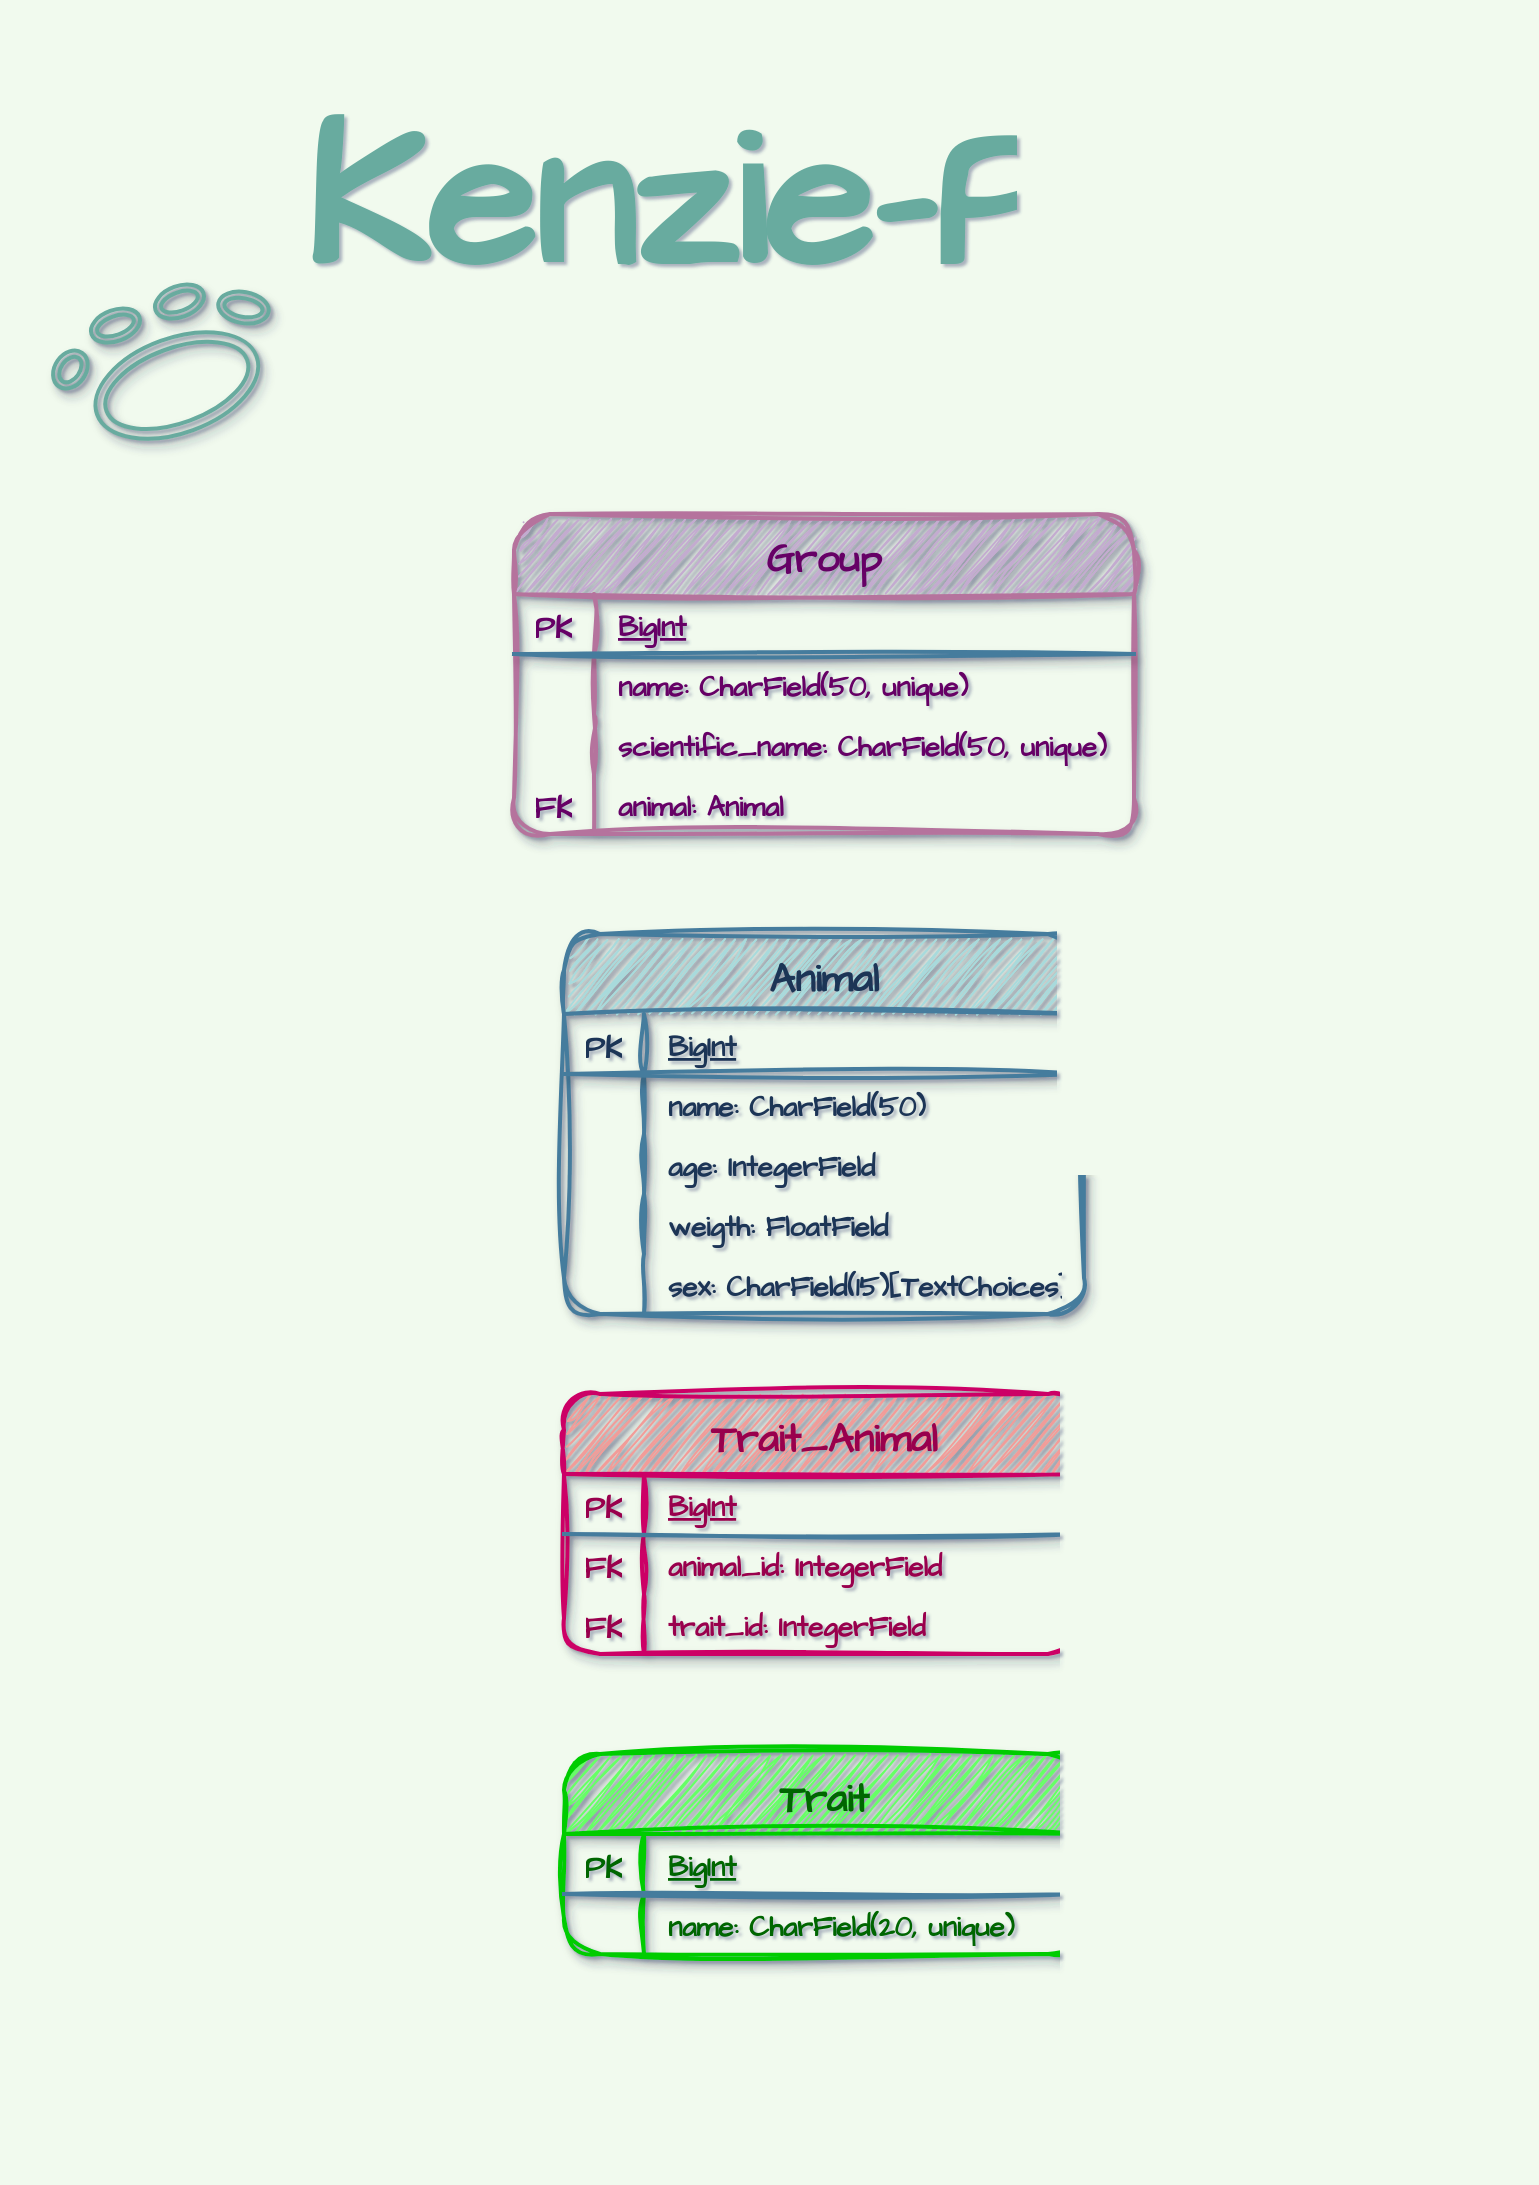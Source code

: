<mxfile version="20.4.0" type="device"><diagram id="R2lEEEUBdFMjLlhIrx00" name="Page-1"><mxGraphModel dx="4340" dy="2305" grid="0" gridSize="10" guides="1" tooltips="1" connect="1" arrows="1" fold="1" page="1" pageScale="1" pageWidth="827" pageHeight="1169" background="#F1FAEE" math="0" shadow="1" extFonts="Permanent Marker^https://fonts.googleapis.com/css?family=Permanent+Marker"><root><mxCell id="0"/><mxCell id="1" parent="0"/><mxCell id="Gbt0u5d7C2ZycJFDQHiC-7" value="Animal" style="shape=table;startSize=40;container=1;collapsible=1;childLayout=tableLayout;fixedRows=1;rowLines=0;fontStyle=1;align=center;resizeLast=1;rounded=1;shadow=1;glass=0;sketch=1;hachureGap=4;jiggle=2;strokeColor=#457B9D;strokeWidth=2;fontFamily=Architects Daughter;fontSource=https%3A%2F%2Ffonts.googleapis.com%2Fcss%3Ffamily%3DArchitects%2BDaughter;fontSize=20;fontColor=#1D3557;fillColor=#A8DADC;verticalAlign=middle;spacingTop=0;spacing=2;spacingBottom=0;spacingRight=10;spacingLeft=10;labelBorderColor=none;" vertex="1" parent="1"><mxGeometry x="308" y="500" width="260" height="190" as="geometry"/></mxCell><mxCell id="Gbt0u5d7C2ZycJFDQHiC-8" value="" style="shape=tableRow;horizontal=0;startSize=0;swimlaneHead=0;swimlaneBody=0;fillColor=none;collapsible=0;dropTarget=0;points=[[0,0.5],[1,0.5]];portConstraint=eastwest;top=0;left=0;right=0;bottom=1;rounded=1;shadow=1;glass=0;sketch=1;hachureGap=4;jiggle=2;strokeColor=#457B9D;strokeWidth=2;fontFamily=Architects Daughter;fontSource=https%3A%2F%2Ffonts.googleapis.com%2Fcss%3Ffamily%3DArchitects%2BDaughter;fontSize=14;fontColor=#1D3557;fontStyle=1;spacingTop=0;spacing=2;spacingBottom=0;spacingRight=10;spacingLeft=10;labelBorderColor=none;" vertex="1" parent="Gbt0u5d7C2ZycJFDQHiC-7"><mxGeometry y="40" width="260" height="30" as="geometry"/></mxCell><mxCell id="Gbt0u5d7C2ZycJFDQHiC-9" value="PK" style="shape=partialRectangle;connectable=0;fillColor=none;top=0;left=0;bottom=0;right=0;fontStyle=1;overflow=hidden;rounded=1;shadow=1;glass=0;sketch=1;hachureGap=4;jiggle=2;strokeColor=#457B9D;strokeWidth=2;fontFamily=Architects Daughter;fontSource=https%3A%2F%2Ffonts.googleapis.com%2Fcss%3Ffamily%3DArchitects%2BDaughter;fontSize=16;fontColor=#1D3557;spacingTop=0;spacing=2;spacingBottom=0;spacingRight=10;spacingLeft=10;labelBorderColor=none;" vertex="1" parent="Gbt0u5d7C2ZycJFDQHiC-8"><mxGeometry width="40" height="30" as="geometry"><mxRectangle width="40" height="30" as="alternateBounds"/></mxGeometry></mxCell><mxCell id="Gbt0u5d7C2ZycJFDQHiC-10" value="BigInt" style="shape=partialRectangle;connectable=0;fillColor=none;top=0;left=0;bottom=0;right=0;align=left;spacingLeft=10;fontStyle=5;overflow=hidden;rounded=1;shadow=1;glass=0;sketch=1;hachureGap=4;jiggle=2;strokeColor=#457B9D;strokeWidth=2;fontFamily=Architects Daughter;fontSource=https%3A%2F%2Ffonts.googleapis.com%2Fcss%3Ffamily%3DArchitects%2BDaughter;fontSize=14;fontColor=#1D3557;spacingTop=0;spacing=2;spacingBottom=0;spacingRight=10;labelBorderColor=none;" vertex="1" parent="Gbt0u5d7C2ZycJFDQHiC-8"><mxGeometry x="40" width="220" height="30" as="geometry"><mxRectangle width="220" height="30" as="alternateBounds"/></mxGeometry></mxCell><mxCell id="Gbt0u5d7C2ZycJFDQHiC-11" value="" style="shape=tableRow;horizontal=0;startSize=0;swimlaneHead=0;swimlaneBody=0;fillColor=none;collapsible=0;dropTarget=0;points=[[0,0.5],[1,0.5]];portConstraint=eastwest;top=0;left=0;right=0;bottom=0;rounded=1;shadow=1;glass=0;sketch=1;hachureGap=4;jiggle=2;strokeColor=#457B9D;strokeWidth=2;fontFamily=Architects Daughter;fontSource=https%3A%2F%2Ffonts.googleapis.com%2Fcss%3Ffamily%3DArchitects%2BDaughter;fontSize=14;fontColor=#1D3557;fontStyle=1;spacingTop=0;spacing=2;spacingBottom=0;spacingRight=10;spacingLeft=10;labelBorderColor=none;" vertex="1" parent="Gbt0u5d7C2ZycJFDQHiC-7"><mxGeometry y="70" width="260" height="30" as="geometry"/></mxCell><mxCell id="Gbt0u5d7C2ZycJFDQHiC-12" value="" style="shape=partialRectangle;connectable=0;fillColor=none;top=0;left=0;bottom=0;right=0;editable=1;overflow=hidden;rounded=1;shadow=1;glass=0;sketch=1;hachureGap=4;jiggle=2;strokeColor=#457B9D;strokeWidth=2;fontFamily=Architects Daughter;fontSource=https%3A%2F%2Ffonts.googleapis.com%2Fcss%3Ffamily%3DArchitects%2BDaughter;fontSize=14;fontColor=#1D3557;fontStyle=1;spacingTop=0;spacing=2;spacingBottom=0;spacingRight=10;spacingLeft=10;labelBorderColor=none;" vertex="1" parent="Gbt0u5d7C2ZycJFDQHiC-11"><mxGeometry width="40" height="30" as="geometry"><mxRectangle width="40" height="30" as="alternateBounds"/></mxGeometry></mxCell><mxCell id="Gbt0u5d7C2ZycJFDQHiC-13" value="name: CharField(50)" style="shape=partialRectangle;connectable=0;fillColor=none;top=0;left=0;bottom=0;right=0;align=left;spacingLeft=10;overflow=hidden;rounded=1;shadow=1;glass=0;sketch=1;hachureGap=4;jiggle=2;strokeColor=#457B9D;strokeWidth=2;fontFamily=Architects Daughter;fontSource=https%3A%2F%2Ffonts.googleapis.com%2Fcss%3Ffamily%3DArchitects%2BDaughter;fontSize=14;fontColor=#1D3557;fontStyle=1;spacingTop=0;spacing=2;spacingBottom=0;spacingRight=10;labelBorderColor=none;" vertex="1" parent="Gbt0u5d7C2ZycJFDQHiC-11"><mxGeometry x="40" width="220" height="30" as="geometry"><mxRectangle width="220" height="30" as="alternateBounds"/></mxGeometry></mxCell><mxCell id="Gbt0u5d7C2ZycJFDQHiC-14" value="" style="shape=tableRow;horizontal=0;startSize=0;swimlaneHead=0;swimlaneBody=0;fillColor=none;collapsible=0;dropTarget=0;points=[[0,0.5],[1,0.5]];portConstraint=eastwest;top=0;left=0;right=0;bottom=0;rounded=1;shadow=1;glass=0;sketch=1;hachureGap=4;jiggle=2;strokeColor=#457B9D;strokeWidth=2;fontFamily=Architects Daughter;fontSource=https%3A%2F%2Ffonts.googleapis.com%2Fcss%3Ffamily%3DArchitects%2BDaughter;fontSize=14;fontColor=#1D3557;fontStyle=1;spacingTop=0;spacing=2;spacingBottom=0;spacingRight=10;spacingLeft=10;labelBorderColor=none;" vertex="1" parent="Gbt0u5d7C2ZycJFDQHiC-7"><mxGeometry y="100" width="260" height="30" as="geometry"/></mxCell><mxCell id="Gbt0u5d7C2ZycJFDQHiC-15" value="" style="shape=partialRectangle;connectable=0;fillColor=none;top=0;left=0;bottom=0;right=0;editable=1;overflow=hidden;rounded=1;shadow=1;glass=0;sketch=1;hachureGap=4;jiggle=2;strokeColor=#457B9D;strokeWidth=2;fontFamily=Architects Daughter;fontSource=https%3A%2F%2Ffonts.googleapis.com%2Fcss%3Ffamily%3DArchitects%2BDaughter;fontSize=14;fontColor=#1D3557;fontStyle=1;spacingTop=0;spacing=2;spacingBottom=0;spacingRight=10;spacingLeft=10;labelBorderColor=none;" vertex="1" parent="Gbt0u5d7C2ZycJFDQHiC-14"><mxGeometry width="40" height="30" as="geometry"><mxRectangle width="40" height="30" as="alternateBounds"/></mxGeometry></mxCell><mxCell id="Gbt0u5d7C2ZycJFDQHiC-16" value="age: IntegerField" style="shape=partialRectangle;connectable=0;fillColor=none;top=0;left=0;bottom=0;right=0;align=left;spacingLeft=10;overflow=hidden;rounded=1;shadow=1;glass=0;sketch=1;hachureGap=4;jiggle=2;strokeColor=#457B9D;strokeWidth=2;fontFamily=Architects Daughter;fontSource=https%3A%2F%2Ffonts.googleapis.com%2Fcss%3Ffamily%3DArchitects%2BDaughter;fontSize=14;fontColor=#1D3557;fontStyle=1;spacingTop=0;spacing=2;spacingBottom=0;spacingRight=10;labelBorderColor=none;" vertex="1" parent="Gbt0u5d7C2ZycJFDQHiC-14"><mxGeometry x="40" width="220" height="30" as="geometry"><mxRectangle width="220" height="30" as="alternateBounds"/></mxGeometry></mxCell><mxCell id="Gbt0u5d7C2ZycJFDQHiC-17" value="" style="shape=tableRow;horizontal=0;startSize=0;swimlaneHead=0;swimlaneBody=0;fillColor=none;collapsible=0;dropTarget=0;points=[[0,0.5],[1,0.5]];portConstraint=eastwest;top=0;left=0;right=0;bottom=0;rounded=1;shadow=1;glass=0;sketch=1;hachureGap=4;jiggle=2;strokeColor=#457B9D;strokeWidth=2;fontFamily=Architects Daughter;fontSource=https%3A%2F%2Ffonts.googleapis.com%2Fcss%3Ffamily%3DArchitects%2BDaughter;fontSize=14;fontColor=#1D3557;fontStyle=1;spacingTop=0;spacing=2;spacingBottom=0;spacingRight=10;spacingLeft=10;labelBorderColor=none;" vertex="1" parent="Gbt0u5d7C2ZycJFDQHiC-7"><mxGeometry y="130" width="260" height="30" as="geometry"/></mxCell><mxCell id="Gbt0u5d7C2ZycJFDQHiC-18" value="" style="shape=partialRectangle;connectable=0;fillColor=none;top=0;left=0;bottom=0;right=0;editable=1;overflow=hidden;rounded=1;shadow=1;glass=0;sketch=1;hachureGap=4;jiggle=2;strokeColor=#457B9D;strokeWidth=2;fontFamily=Architects Daughter;fontSource=https%3A%2F%2Ffonts.googleapis.com%2Fcss%3Ffamily%3DArchitects%2BDaughter;fontSize=14;fontColor=#1D3557;fontStyle=1;spacingTop=0;spacing=2;spacingBottom=0;spacingRight=10;spacingLeft=10;labelBorderColor=none;" vertex="1" parent="Gbt0u5d7C2ZycJFDQHiC-17"><mxGeometry width="40" height="30" as="geometry"><mxRectangle width="40" height="30" as="alternateBounds"/></mxGeometry></mxCell><mxCell id="Gbt0u5d7C2ZycJFDQHiC-19" value="weigth: FloatField" style="shape=partialRectangle;connectable=0;fillColor=none;top=0;left=0;bottom=0;right=0;align=left;spacingLeft=10;overflow=hidden;rounded=1;shadow=1;glass=0;sketch=1;hachureGap=4;jiggle=2;strokeColor=#457B9D;strokeWidth=2;fontFamily=Architects Daughter;fontSource=https%3A%2F%2Ffonts.googleapis.com%2Fcss%3Ffamily%3DArchitects%2BDaughter;fontSize=14;fontColor=#1D3557;fontStyle=1;spacingTop=0;spacing=2;spacingBottom=0;spacingRight=10;labelBorderColor=none;" vertex="1" parent="Gbt0u5d7C2ZycJFDQHiC-17"><mxGeometry x="40" width="220" height="30" as="geometry"><mxRectangle width="220" height="30" as="alternateBounds"/></mxGeometry></mxCell><mxCell id="Gbt0u5d7C2ZycJFDQHiC-20" value="" style="shape=tableRow;horizontal=0;startSize=0;swimlaneHead=0;swimlaneBody=0;fillColor=none;collapsible=0;dropTarget=0;points=[[0,0.5],[1,0.5]];portConstraint=eastwest;top=0;left=0;right=0;bottom=0;rounded=1;shadow=1;glass=0;sketch=1;hachureGap=4;jiggle=2;strokeColor=#457B9D;strokeWidth=2;fontFamily=Architects Daughter;fontSource=https%3A%2F%2Ffonts.googleapis.com%2Fcss%3Ffamily%3DArchitects%2BDaughter;fontSize=14;fontColor=#1D3557;fontStyle=1;spacingTop=0;spacing=2;spacingBottom=0;spacingRight=10;spacingLeft=10;labelBorderColor=none;" vertex="1" parent="Gbt0u5d7C2ZycJFDQHiC-7"><mxGeometry y="160" width="260" height="30" as="geometry"/></mxCell><mxCell id="Gbt0u5d7C2ZycJFDQHiC-21" value="" style="shape=partialRectangle;connectable=0;fillColor=none;top=0;left=0;bottom=0;right=0;editable=1;overflow=hidden;rounded=1;shadow=1;glass=0;sketch=1;hachureGap=4;jiggle=2;strokeColor=#457B9D;strokeWidth=2;fontFamily=Architects Daughter;fontSource=https%3A%2F%2Ffonts.googleapis.com%2Fcss%3Ffamily%3DArchitects%2BDaughter;fontSize=14;fontColor=#1D3557;fontStyle=1;spacingTop=0;spacing=2;spacingBottom=0;spacingRight=10;spacingLeft=10;labelBorderColor=none;" vertex="1" parent="Gbt0u5d7C2ZycJFDQHiC-20"><mxGeometry width="40" height="30" as="geometry"><mxRectangle width="40" height="30" as="alternateBounds"/></mxGeometry></mxCell><mxCell id="Gbt0u5d7C2ZycJFDQHiC-22" value="sex: CharField(15)[TextChoices]" style="shape=partialRectangle;connectable=0;fillColor=none;top=0;left=0;bottom=0;right=0;align=left;spacingLeft=10;overflow=hidden;rounded=1;shadow=1;glass=0;sketch=1;hachureGap=4;jiggle=2;strokeColor=#457B9D;strokeWidth=2;fontFamily=Architects Daughter;fontSource=https%3A%2F%2Ffonts.googleapis.com%2Fcss%3Ffamily%3DArchitects%2BDaughter;fontSize=14;fontColor=#1D3557;fontStyle=1;spacingTop=0;spacing=2;spacingBottom=0;spacingRight=10;labelBorderColor=none;" vertex="1" parent="Gbt0u5d7C2ZycJFDQHiC-20"><mxGeometry x="40" width="220" height="30" as="geometry"><mxRectangle width="220" height="30" as="alternateBounds"/></mxGeometry></mxCell><mxCell id="Gbt0u5d7C2ZycJFDQHiC-59" value="Group" style="shape=table;startSize=40;container=1;collapsible=1;childLayout=tableLayout;fixedRows=1;rowLines=0;fontStyle=1;align=center;resizeLast=1;rounded=1;shadow=1;glass=0;sketch=1;hachureGap=4;jiggle=2;strokeColor=#B5739D;strokeWidth=2;fontFamily=Architects Daughter;fontSource=https%3A%2F%2Ffonts.googleapis.com%2Fcss%3Ffamily%3DArchitects%2BDaughter;fontSize=20;fontColor=#660066;fillColor=#C3ABD0;verticalAlign=middle;spacingTop=0;spacing=2;spacingBottom=0;spacingRight=10;spacingLeft=10;labelBorderColor=none;" vertex="1" parent="1"><mxGeometry x="283" y="290" width="310" height="160" as="geometry"/></mxCell><mxCell id="Gbt0u5d7C2ZycJFDQHiC-60" value="" style="shape=tableRow;horizontal=0;startSize=0;swimlaneHead=0;swimlaneBody=0;fillColor=none;collapsible=0;dropTarget=0;points=[[0,0.5],[1,0.5]];portConstraint=eastwest;top=0;left=0;right=0;bottom=1;rounded=1;shadow=1;glass=0;sketch=1;hachureGap=4;jiggle=2;strokeColor=#457B9D;strokeWidth=2;fontFamily=Architects Daughter;fontSource=https%3A%2F%2Ffonts.googleapis.com%2Fcss%3Ffamily%3DArchitects%2BDaughter;fontSize=14;fontColor=#660066;fontStyle=1;spacingTop=0;spacing=2;spacingBottom=0;spacingRight=10;spacingLeft=10;labelBorderColor=none;" vertex="1" parent="Gbt0u5d7C2ZycJFDQHiC-59"><mxGeometry y="40" width="310" height="30" as="geometry"/></mxCell><mxCell id="Gbt0u5d7C2ZycJFDQHiC-61" value="PK" style="shape=partialRectangle;connectable=0;fillColor=none;top=0;left=0;bottom=0;right=0;fontStyle=1;overflow=hidden;rounded=1;shadow=1;glass=0;sketch=1;hachureGap=4;jiggle=2;strokeColor=#457B9D;strokeWidth=2;fontFamily=Architects Daughter;fontSource=https%3A%2F%2Ffonts.googleapis.com%2Fcss%3Ffamily%3DArchitects%2BDaughter;fontSize=16;fontColor=#660066;spacingTop=0;spacing=2;spacingBottom=0;spacingRight=10;spacingLeft=10;labelBorderColor=none;" vertex="1" parent="Gbt0u5d7C2ZycJFDQHiC-60"><mxGeometry width="40" height="30" as="geometry"><mxRectangle width="40" height="30" as="alternateBounds"/></mxGeometry></mxCell><mxCell id="Gbt0u5d7C2ZycJFDQHiC-62" value="BigInt" style="shape=partialRectangle;connectable=0;fillColor=none;top=0;left=0;bottom=0;right=0;align=left;spacingLeft=10;fontStyle=5;overflow=hidden;rounded=1;shadow=1;glass=0;sketch=1;hachureGap=4;jiggle=2;strokeColor=#457B9D;strokeWidth=2;fontFamily=Architects Daughter;fontSource=https%3A%2F%2Ffonts.googleapis.com%2Fcss%3Ffamily%3DArchitects%2BDaughter;fontSize=14;fontColor=#660066;spacingTop=0;spacing=2;spacingBottom=0;spacingRight=10;labelBorderColor=none;" vertex="1" parent="Gbt0u5d7C2ZycJFDQHiC-60"><mxGeometry x="40" width="270" height="30" as="geometry"><mxRectangle width="270" height="30" as="alternateBounds"/></mxGeometry></mxCell><mxCell id="Gbt0u5d7C2ZycJFDQHiC-63" value="" style="shape=tableRow;horizontal=0;startSize=0;swimlaneHead=0;swimlaneBody=0;fillColor=none;collapsible=0;dropTarget=0;points=[[0,0.5],[1,0.5]];portConstraint=eastwest;top=0;left=0;right=0;bottom=0;rounded=1;shadow=1;glass=0;sketch=1;hachureGap=4;jiggle=2;strokeColor=#457B9D;strokeWidth=2;fontFamily=Architects Daughter;fontSource=https%3A%2F%2Ffonts.googleapis.com%2Fcss%3Ffamily%3DArchitects%2BDaughter;fontSize=14;fontColor=#660066;fontStyle=1;spacingTop=0;spacing=2;spacingBottom=0;spacingRight=10;spacingLeft=10;labelBorderColor=none;" vertex="1" parent="Gbt0u5d7C2ZycJFDQHiC-59"><mxGeometry y="70" width="310" height="30" as="geometry"/></mxCell><mxCell id="Gbt0u5d7C2ZycJFDQHiC-64" value="" style="shape=partialRectangle;connectable=0;fillColor=none;top=0;left=0;bottom=0;right=0;editable=1;overflow=hidden;rounded=1;shadow=1;glass=0;sketch=1;hachureGap=4;jiggle=2;strokeColor=#457B9D;strokeWidth=2;fontFamily=Architects Daughter;fontSource=https%3A%2F%2Ffonts.googleapis.com%2Fcss%3Ffamily%3DArchitects%2BDaughter;fontSize=14;fontColor=#660066;fontStyle=1;spacingTop=0;spacing=2;spacingBottom=0;spacingRight=10;spacingLeft=10;labelBorderColor=none;" vertex="1" parent="Gbt0u5d7C2ZycJFDQHiC-63"><mxGeometry width="40" height="30" as="geometry"><mxRectangle width="40" height="30" as="alternateBounds"/></mxGeometry></mxCell><mxCell id="Gbt0u5d7C2ZycJFDQHiC-65" value="name: CharField(50, unique)" style="shape=partialRectangle;connectable=0;fillColor=none;top=0;left=0;bottom=0;right=0;align=left;spacingLeft=10;overflow=hidden;rounded=1;shadow=1;glass=0;sketch=1;hachureGap=4;jiggle=2;strokeColor=#457B9D;strokeWidth=2;fontFamily=Architects Daughter;fontSource=https%3A%2F%2Ffonts.googleapis.com%2Fcss%3Ffamily%3DArchitects%2BDaughter;fontSize=14;fontColor=#660066;fontStyle=1;spacingTop=0;spacing=2;spacingBottom=0;spacingRight=10;labelBorderColor=none;" vertex="1" parent="Gbt0u5d7C2ZycJFDQHiC-63"><mxGeometry x="40" width="270" height="30" as="geometry"><mxRectangle width="270" height="30" as="alternateBounds"/></mxGeometry></mxCell><mxCell id="Gbt0u5d7C2ZycJFDQHiC-66" value="" style="shape=tableRow;horizontal=0;startSize=0;swimlaneHead=0;swimlaneBody=0;fillColor=none;collapsible=0;dropTarget=0;points=[[0,0.5],[1,0.5]];portConstraint=eastwest;top=0;left=0;right=0;bottom=0;rounded=1;shadow=1;glass=0;sketch=1;hachureGap=4;jiggle=2;strokeColor=#457B9D;strokeWidth=2;fontFamily=Architects Daughter;fontSource=https%3A%2F%2Ffonts.googleapis.com%2Fcss%3Ffamily%3DArchitects%2BDaughter;fontSize=14;fontColor=#660066;fontStyle=1;spacingTop=0;spacing=2;spacingBottom=0;spacingRight=10;spacingLeft=10;labelBorderColor=none;" vertex="1" parent="Gbt0u5d7C2ZycJFDQHiC-59"><mxGeometry y="100" width="310" height="30" as="geometry"/></mxCell><mxCell id="Gbt0u5d7C2ZycJFDQHiC-67" value="" style="shape=partialRectangle;connectable=0;fillColor=none;top=0;left=0;bottom=0;right=0;editable=1;overflow=hidden;rounded=1;shadow=1;glass=0;sketch=1;hachureGap=4;jiggle=2;strokeColor=#457B9D;strokeWidth=2;fontFamily=Architects Daughter;fontSource=https%3A%2F%2Ffonts.googleapis.com%2Fcss%3Ffamily%3DArchitects%2BDaughter;fontSize=14;fontColor=#660066;fontStyle=1;spacingTop=0;spacing=2;spacingBottom=0;spacingRight=10;spacingLeft=10;labelBorderColor=none;" vertex="1" parent="Gbt0u5d7C2ZycJFDQHiC-66"><mxGeometry width="40" height="30" as="geometry"><mxRectangle width="40" height="30" as="alternateBounds"/></mxGeometry></mxCell><mxCell id="Gbt0u5d7C2ZycJFDQHiC-68" value="scientific_name: CharField(50, unique)" style="shape=partialRectangle;connectable=0;fillColor=none;top=0;left=0;bottom=0;right=0;align=left;spacingLeft=10;overflow=hidden;rounded=1;shadow=1;glass=0;sketch=1;hachureGap=4;jiggle=2;strokeColor=#457B9D;strokeWidth=2;fontFamily=Architects Daughter;fontSource=https%3A%2F%2Ffonts.googleapis.com%2Fcss%3Ffamily%3DArchitects%2BDaughter;fontSize=14;fontColor=#660066;fontStyle=1;spacingTop=0;spacing=2;spacingBottom=0;spacingRight=10;labelBorderColor=none;" vertex="1" parent="Gbt0u5d7C2ZycJFDQHiC-66"><mxGeometry x="40" width="270" height="30" as="geometry"><mxRectangle width="270" height="30" as="alternateBounds"/></mxGeometry></mxCell><mxCell id="Gbt0u5d7C2ZycJFDQHiC-92" value="" style="shape=tableRow;horizontal=0;startSize=0;swimlaneHead=0;swimlaneBody=0;fillColor=none;collapsible=0;dropTarget=0;points=[[0,0.5],[1,0.5]];portConstraint=eastwest;top=0;left=0;right=0;bottom=0;rounded=1;shadow=1;glass=0;sketch=1;hachureGap=4;jiggle=2;strokeColor=#457B9D;strokeWidth=2;fontFamily=Architects Daughter;fontSource=https%3A%2F%2Ffonts.googleapis.com%2Fcss%3Ffamily%3DArchitects%2BDaughter;fontSize=14;fontColor=#660066;fontStyle=1;spacingTop=0;spacing=2;spacingBottom=0;spacingRight=10;spacingLeft=10;labelBorderColor=none;" vertex="1" parent="Gbt0u5d7C2ZycJFDQHiC-59"><mxGeometry y="130" width="310" height="30" as="geometry"/></mxCell><mxCell id="Gbt0u5d7C2ZycJFDQHiC-93" value="FK" style="shape=partialRectangle;connectable=0;fillColor=none;top=0;left=0;bottom=0;right=0;editable=1;overflow=hidden;rounded=1;shadow=1;glass=0;sketch=1;hachureGap=4;jiggle=2;strokeColor=#457B9D;strokeWidth=2;fontFamily=Architects Daughter;fontSource=https%3A%2F%2Ffonts.googleapis.com%2Fcss%3Ffamily%3DArchitects%2BDaughter;fontSize=16;fontColor=#660066;fontStyle=1;spacingTop=0;spacing=2;spacingBottom=0;spacingRight=10;spacingLeft=10;labelBorderColor=none;" vertex="1" parent="Gbt0u5d7C2ZycJFDQHiC-92"><mxGeometry width="40" height="30" as="geometry"><mxRectangle width="40" height="30" as="alternateBounds"/></mxGeometry></mxCell><mxCell id="Gbt0u5d7C2ZycJFDQHiC-94" value="animal: Animal" style="shape=partialRectangle;connectable=0;fillColor=none;top=0;left=0;bottom=0;right=0;align=left;spacingLeft=10;overflow=hidden;rounded=1;shadow=1;glass=0;sketch=1;hachureGap=4;jiggle=2;strokeColor=#457B9D;strokeWidth=2;fontFamily=Architects Daughter;fontSource=https%3A%2F%2Ffonts.googleapis.com%2Fcss%3Ffamily%3DArchitects%2BDaughter;fontSize=14;fontColor=#660066;fontStyle=1;spacingTop=0;spacing=2;spacingBottom=0;spacingRight=10;labelBorderColor=none;" vertex="1" parent="Gbt0u5d7C2ZycJFDQHiC-92"><mxGeometry x="40" width="270" height="30" as="geometry"><mxRectangle width="270" height="30" as="alternateBounds"/></mxGeometry></mxCell><mxCell id="Gbt0u5d7C2ZycJFDQHiC-105" style="edgeStyle=orthogonalEdgeStyle;sketch=1;hachureGap=4;jiggle=2;orthogonalLoop=1;jettySize=auto;html=1;entryX=0;entryY=0.5;entryDx=0;entryDy=0;strokeColor=#990000;fontFamily=Architects Daughter;fontSource=https%3A%2F%2Ffonts.googleapis.com%2Fcss%3Ffamily%3DArchitects%2BDaughter;fontSize=16;fontColor=#1D3557;fillColor=#A8DADC;shadow=1;curved=1;exitX=0;exitY=0.5;exitDx=0;exitDy=0;strokeWidth=2;endArrow=ERoneToMany;endFill=0;startArrow=ERmandOne;startFill=0;" edge="1" parent="1" source="Gbt0u5d7C2ZycJFDQHiC-76" target="Gbt0u5d7C2ZycJFDQHiC-102"><mxGeometry relative="1" as="geometry"><Array as="points"><mxPoint x="245" y="965"/><mxPoint x="245" y="845"/></Array></mxGeometry></mxCell><mxCell id="Gbt0u5d7C2ZycJFDQHiC-75" value="Trait" style="shape=table;startSize=40;container=1;collapsible=1;childLayout=tableLayout;fixedRows=1;rowLines=0;fontStyle=1;align=center;resizeLast=1;rounded=1;shadow=1;glass=0;sketch=1;hachureGap=4;jiggle=2;strokeColor=#00CC00;strokeWidth=2;fontFamily=Architects Daughter;fontSource=https%3A%2F%2Ffonts.googleapis.com%2Fcss%3Ffamily%3DArchitects%2BDaughter;fontSize=20;fontColor=#006600;fillColor=#66FF66;verticalAlign=middle;spacingTop=0;spacing=2;spacingBottom=0;spacingRight=10;spacingLeft=10;labelBorderColor=none;" vertex="1" parent="1"><mxGeometry x="308" y="910" width="260" height="100" as="geometry"/></mxCell><mxCell id="Gbt0u5d7C2ZycJFDQHiC-76" value="" style="shape=tableRow;horizontal=0;startSize=0;swimlaneHead=0;swimlaneBody=0;fillColor=none;collapsible=0;dropTarget=0;points=[[0,0.5],[1,0.5]];portConstraint=eastwest;top=0;left=0;right=0;bottom=1;rounded=1;shadow=1;glass=0;sketch=1;hachureGap=4;jiggle=2;strokeColor=#457B9D;strokeWidth=2;fontFamily=Architects Daughter;fontSource=https%3A%2F%2Ffonts.googleapis.com%2Fcss%3Ffamily%3DArchitects%2BDaughter;fontSize=14;fontColor=#006600;fontStyle=1;spacingTop=0;spacing=2;spacingBottom=0;spacingRight=10;spacingLeft=10;labelBorderColor=none;" vertex="1" parent="Gbt0u5d7C2ZycJFDQHiC-75"><mxGeometry y="40" width="260" height="30" as="geometry"/></mxCell><mxCell id="Gbt0u5d7C2ZycJFDQHiC-77" value="PK" style="shape=partialRectangle;connectable=0;fillColor=none;top=0;left=0;bottom=0;right=0;fontStyle=1;overflow=hidden;rounded=1;shadow=1;glass=0;sketch=1;hachureGap=4;jiggle=2;strokeColor=#457B9D;strokeWidth=2;fontFamily=Architects Daughter;fontSource=https%3A%2F%2Ffonts.googleapis.com%2Fcss%3Ffamily%3DArchitects%2BDaughter;fontSize=16;fontColor=#006600;spacingTop=0;spacing=2;spacingBottom=0;spacingRight=10;spacingLeft=10;labelBorderColor=none;" vertex="1" parent="Gbt0u5d7C2ZycJFDQHiC-76"><mxGeometry width="40" height="30" as="geometry"><mxRectangle width="40" height="30" as="alternateBounds"/></mxGeometry></mxCell><mxCell id="Gbt0u5d7C2ZycJFDQHiC-78" value="BigInt" style="shape=partialRectangle;connectable=0;fillColor=none;top=0;left=0;bottom=0;right=0;align=left;spacingLeft=10;fontStyle=5;overflow=hidden;rounded=1;shadow=1;glass=0;sketch=1;hachureGap=4;jiggle=2;strokeColor=#457B9D;strokeWidth=2;fontFamily=Architects Daughter;fontSource=https%3A%2F%2Ffonts.googleapis.com%2Fcss%3Ffamily%3DArchitects%2BDaughter;fontSize=14;fontColor=#006600;spacingTop=0;spacing=2;spacingBottom=0;spacingRight=10;labelBorderColor=none;" vertex="1" parent="Gbt0u5d7C2ZycJFDQHiC-76"><mxGeometry x="40" width="220" height="30" as="geometry"><mxRectangle width="220" height="30" as="alternateBounds"/></mxGeometry></mxCell><mxCell id="Gbt0u5d7C2ZycJFDQHiC-79" value="" style="shape=tableRow;horizontal=0;startSize=0;swimlaneHead=0;swimlaneBody=0;fillColor=none;collapsible=0;dropTarget=0;points=[[0,0.5],[1,0.5]];portConstraint=eastwest;top=0;left=0;right=0;bottom=0;rounded=1;shadow=1;glass=0;sketch=1;hachureGap=4;jiggle=2;strokeColor=#457B9D;strokeWidth=2;fontFamily=Architects Daughter;fontSource=https%3A%2F%2Ffonts.googleapis.com%2Fcss%3Ffamily%3DArchitects%2BDaughter;fontSize=14;fontColor=#006600;fontStyle=1;spacingTop=0;spacing=2;spacingBottom=0;spacingRight=10;spacingLeft=10;labelBorderColor=none;" vertex="1" parent="Gbt0u5d7C2ZycJFDQHiC-75"><mxGeometry y="70" width="260" height="30" as="geometry"/></mxCell><mxCell id="Gbt0u5d7C2ZycJFDQHiC-80" value="" style="shape=partialRectangle;connectable=0;fillColor=none;top=0;left=0;bottom=0;right=0;editable=1;overflow=hidden;rounded=1;shadow=1;glass=0;sketch=1;hachureGap=4;jiggle=2;strokeColor=#457B9D;strokeWidth=2;fontFamily=Architects Daughter;fontSource=https%3A%2F%2Ffonts.googleapis.com%2Fcss%3Ffamily%3DArchitects%2BDaughter;fontSize=14;fontColor=#006600;fontStyle=1;spacingTop=0;spacing=2;spacingBottom=0;spacingRight=10;spacingLeft=10;labelBorderColor=none;" vertex="1" parent="Gbt0u5d7C2ZycJFDQHiC-79"><mxGeometry width="40" height="30" as="geometry"><mxRectangle width="40" height="30" as="alternateBounds"/></mxGeometry></mxCell><mxCell id="Gbt0u5d7C2ZycJFDQHiC-81" value="name: CharField(20, unique)" style="shape=partialRectangle;connectable=0;fillColor=none;top=0;left=0;bottom=0;right=0;align=left;spacingLeft=10;overflow=hidden;rounded=1;shadow=1;glass=0;sketch=1;hachureGap=4;jiggle=2;strokeColor=#457B9D;strokeWidth=2;fontFamily=Architects Daughter;fontSource=https%3A%2F%2Ffonts.googleapis.com%2Fcss%3Ffamily%3DArchitects%2BDaughter;fontSize=14;fontColor=#006600;fontStyle=1;spacingTop=0;spacing=2;spacingBottom=0;spacingRight=10;labelBorderColor=none;" vertex="1" parent="Gbt0u5d7C2ZycJFDQHiC-79"><mxGeometry x="40" width="220" height="30" as="geometry"><mxRectangle width="220" height="30" as="alternateBounds"/></mxGeometry></mxCell><mxCell id="Gbt0u5d7C2ZycJFDQHiC-95" value="Trait_Animal" style="shape=table;startSize=40;container=1;collapsible=1;childLayout=tableLayout;fixedRows=1;rowLines=0;fontStyle=1;align=center;resizeLast=1;rounded=1;shadow=1;glass=0;sketch=1;hachureGap=4;jiggle=2;strokeColor=#CC0066;strokeWidth=2;fontFamily=Architects Daughter;fontSource=https%3A%2F%2Ffonts.googleapis.com%2Fcss%3Ffamily%3DArchitects%2BDaughter;fontSize=20;fontColor=#99004D;fillColor=#F19C99;verticalAlign=middle;spacingTop=0;spacing=2;spacingBottom=0;spacingRight=10;spacingLeft=10;labelBorderColor=none;" vertex="1" parent="1"><mxGeometry x="308" y="730" width="260" height="130" as="geometry"/></mxCell><mxCell id="Gbt0u5d7C2ZycJFDQHiC-96" value="" style="shape=tableRow;horizontal=0;startSize=0;swimlaneHead=0;swimlaneBody=0;fillColor=none;collapsible=0;dropTarget=0;points=[[0,0.5],[1,0.5]];portConstraint=eastwest;top=0;left=0;right=0;bottom=1;rounded=1;shadow=1;glass=0;sketch=1;hachureGap=4;jiggle=2;strokeColor=#457B9D;strokeWidth=2;fontFamily=Architects Daughter;fontSource=https%3A%2F%2Ffonts.googleapis.com%2Fcss%3Ffamily%3DArchitects%2BDaughter;fontSize=14;fontColor=#99004D;fontStyle=1;spacingTop=0;spacing=2;spacingBottom=0;spacingRight=10;spacingLeft=10;labelBorderColor=none;" vertex="1" parent="Gbt0u5d7C2ZycJFDQHiC-95"><mxGeometry y="40" width="260" height="30" as="geometry"/></mxCell><mxCell id="Gbt0u5d7C2ZycJFDQHiC-97" value="PK" style="shape=partialRectangle;connectable=0;fillColor=none;top=0;left=0;bottom=0;right=0;fontStyle=1;overflow=hidden;rounded=1;shadow=1;glass=0;sketch=1;hachureGap=4;jiggle=2;strokeColor=#457B9D;strokeWidth=2;fontFamily=Architects Daughter;fontSource=https%3A%2F%2Ffonts.googleapis.com%2Fcss%3Ffamily%3DArchitects%2BDaughter;fontSize=16;fontColor=#99004D;spacingTop=0;spacing=2;spacingBottom=0;spacingRight=10;spacingLeft=10;labelBorderColor=none;" vertex="1" parent="Gbt0u5d7C2ZycJFDQHiC-96"><mxGeometry width="40" height="30" as="geometry"><mxRectangle width="40" height="30" as="alternateBounds"/></mxGeometry></mxCell><mxCell id="Gbt0u5d7C2ZycJFDQHiC-98" value="BigInt" style="shape=partialRectangle;connectable=0;fillColor=none;top=0;left=0;bottom=0;right=0;align=left;spacingLeft=10;fontStyle=5;overflow=hidden;rounded=1;shadow=1;glass=0;sketch=1;hachureGap=4;jiggle=2;strokeColor=#457B9D;strokeWidth=2;fontFamily=Architects Daughter;fontSource=https%3A%2F%2Ffonts.googleapis.com%2Fcss%3Ffamily%3DArchitects%2BDaughter;fontSize=14;fontColor=#99004D;spacingTop=0;spacing=2;spacingBottom=0;spacingRight=10;labelBorderColor=none;" vertex="1" parent="Gbt0u5d7C2ZycJFDQHiC-96"><mxGeometry x="40" width="220" height="30" as="geometry"><mxRectangle width="220" height="30" as="alternateBounds"/></mxGeometry></mxCell><mxCell id="Gbt0u5d7C2ZycJFDQHiC-99" value="" style="shape=tableRow;horizontal=0;startSize=0;swimlaneHead=0;swimlaneBody=0;fillColor=none;collapsible=0;dropTarget=0;points=[[0,0.5],[1,0.5]];portConstraint=eastwest;top=0;left=0;right=0;bottom=0;rounded=1;shadow=1;glass=0;sketch=1;hachureGap=4;jiggle=2;strokeColor=#457B9D;strokeWidth=2;fontFamily=Architects Daughter;fontSource=https%3A%2F%2Ffonts.googleapis.com%2Fcss%3Ffamily%3DArchitects%2BDaughter;fontSize=14;fontColor=#99004D;fontStyle=1;spacingTop=0;spacing=2;spacingBottom=0;spacingRight=10;spacingLeft=10;labelBorderColor=none;" vertex="1" parent="Gbt0u5d7C2ZycJFDQHiC-95"><mxGeometry y="70" width="260" height="30" as="geometry"/></mxCell><mxCell id="Gbt0u5d7C2ZycJFDQHiC-100" value="FK" style="shape=partialRectangle;connectable=0;fillColor=none;top=0;left=0;bottom=0;right=0;editable=1;overflow=hidden;rounded=1;shadow=1;glass=0;sketch=1;hachureGap=4;jiggle=2;strokeColor=#457B9D;strokeWidth=2;fontFamily=Architects Daughter;fontSource=https%3A%2F%2Ffonts.googleapis.com%2Fcss%3Ffamily%3DArchitects%2BDaughter;fontSize=16;fontColor=#99004D;fontStyle=1;spacingTop=0;spacing=2;spacingBottom=0;spacingRight=10;spacingLeft=10;labelBorderColor=none;" vertex="1" parent="Gbt0u5d7C2ZycJFDQHiC-99"><mxGeometry width="40" height="30" as="geometry"><mxRectangle width="40" height="30" as="alternateBounds"/></mxGeometry></mxCell><mxCell id="Gbt0u5d7C2ZycJFDQHiC-101" value="animal_id: IntegerField" style="shape=partialRectangle;connectable=0;fillColor=none;top=0;left=0;bottom=0;right=0;align=left;spacingLeft=10;overflow=hidden;rounded=1;shadow=1;glass=0;sketch=1;hachureGap=4;jiggle=2;strokeColor=#457B9D;strokeWidth=2;fontFamily=Architects Daughter;fontSource=https%3A%2F%2Ffonts.googleapis.com%2Fcss%3Ffamily%3DArchitects%2BDaughter;fontSize=14;fontColor=#99004D;fontStyle=1;spacingTop=0;spacing=2;spacingBottom=0;spacingRight=10;labelBorderColor=none;" vertex="1" parent="Gbt0u5d7C2ZycJFDQHiC-99"><mxGeometry x="40" width="220" height="30" as="geometry"><mxRectangle width="220" height="30" as="alternateBounds"/></mxGeometry></mxCell><mxCell id="Gbt0u5d7C2ZycJFDQHiC-102" value="" style="shape=tableRow;horizontal=0;startSize=0;swimlaneHead=0;swimlaneBody=0;fillColor=none;collapsible=0;dropTarget=0;points=[[0,0.5],[1,0.5]];portConstraint=eastwest;top=0;left=0;right=0;bottom=0;rounded=1;shadow=1;glass=0;sketch=1;hachureGap=4;jiggle=2;strokeColor=#457B9D;strokeWidth=2;fontFamily=Architects Daughter;fontSource=https%3A%2F%2Ffonts.googleapis.com%2Fcss%3Ffamily%3DArchitects%2BDaughter;fontSize=14;fontColor=#99004D;fontStyle=1;spacingTop=0;spacing=2;spacingBottom=0;spacingRight=10;spacingLeft=10;labelBorderColor=none;" vertex="1" parent="Gbt0u5d7C2ZycJFDQHiC-95"><mxGeometry y="100" width="260" height="30" as="geometry"/></mxCell><mxCell id="Gbt0u5d7C2ZycJFDQHiC-103" value="FK" style="shape=partialRectangle;connectable=0;fillColor=none;top=0;left=0;bottom=0;right=0;editable=1;overflow=hidden;rounded=1;shadow=1;glass=0;sketch=1;hachureGap=4;jiggle=2;strokeColor=#457B9D;strokeWidth=2;fontFamily=Architects Daughter;fontSource=https%3A%2F%2Ffonts.googleapis.com%2Fcss%3Ffamily%3DArchitects%2BDaughter;fontSize=16;fontColor=#99004D;fontStyle=1;spacingTop=0;spacing=2;spacingBottom=0;spacingRight=10;spacingLeft=10;labelBorderColor=none;" vertex="1" parent="Gbt0u5d7C2ZycJFDQHiC-102"><mxGeometry width="40" height="30" as="geometry"><mxRectangle width="40" height="30" as="alternateBounds"/></mxGeometry></mxCell><mxCell id="Gbt0u5d7C2ZycJFDQHiC-104" value="trait_id: IntegerField" style="shape=partialRectangle;connectable=0;fillColor=none;top=0;left=0;bottom=0;right=0;align=left;spacingLeft=10;overflow=hidden;rounded=1;shadow=1;glass=0;sketch=1;hachureGap=4;jiggle=2;strokeColor=#457B9D;strokeWidth=2;fontFamily=Architects Daughter;fontSource=https%3A%2F%2Ffonts.googleapis.com%2Fcss%3Ffamily%3DArchitects%2BDaughter;fontSize=14;fontColor=#99004D;fontStyle=1;spacingTop=0;spacing=2;spacingBottom=0;spacingRight=10;labelBorderColor=none;" vertex="1" parent="Gbt0u5d7C2ZycJFDQHiC-102"><mxGeometry x="40" width="220" height="30" as="geometry"><mxRectangle width="220" height="30" as="alternateBounds"/></mxGeometry></mxCell><mxCell id="Gbt0u5d7C2ZycJFDQHiC-106" style="edgeStyle=orthogonalEdgeStyle;curved=1;sketch=1;hachureGap=4;jiggle=2;orthogonalLoop=1;jettySize=auto;html=1;entryX=-0.007;entryY=0.755;entryDx=0;entryDy=0;entryPerimeter=0;shadow=1;strokeColor=#006666;fontFamily=Architects Daughter;fontSource=https%3A%2F%2Ffonts.googleapis.com%2Fcss%3Ffamily%3DArchitects%2BDaughter;fontSize=16;fontColor=#1D3557;fillColor=#A8DADC;endArrow=ERmandOne;endFill=0;strokeWidth=2;startArrow=ERoneToMany;startFill=0;exitX=0;exitY=0.5;exitDx=0;exitDy=0;" edge="1" parent="1" source="Gbt0u5d7C2ZycJFDQHiC-99" target="Gbt0u5d7C2ZycJFDQHiC-8"><mxGeometry relative="1" as="geometry"><mxPoint x="295" y="790" as="sourcePoint"/><Array as="points"><mxPoint x="235" y="815"/><mxPoint x="235" y="563"/></Array></mxGeometry></mxCell><mxCell id="Gbt0u5d7C2ZycJFDQHiC-107" style="edgeStyle=orthogonalEdgeStyle;curved=1;sketch=1;hachureGap=4;jiggle=2;orthogonalLoop=1;jettySize=auto;html=1;shadow=1;strokeColor=#666600;fontFamily=Architects Daughter;fontSource=https%3A%2F%2Ffonts.googleapis.com%2Fcss%3Ffamily%3DArchitects%2BDaughter;fontSize=16;fontColor=#1D3557;fillColor=#A8DADC;entryX=0;entryY=0.5;entryDx=0;entryDy=0;endArrow=ERmandOne;endFill=0;strokeWidth=2;startArrow=ERoneToMany;startFill=0;" edge="1" parent="1" target="Gbt0u5d7C2ZycJFDQHiC-92"><mxGeometry relative="1" as="geometry"><mxPoint x="255" y="510" as="targetPoint"/><mxPoint x="305" y="550" as="sourcePoint"/><Array as="points"><mxPoint x="245" y="550"/><mxPoint x="245" y="435"/></Array></mxGeometry></mxCell><mxCell id="Gbt0u5d7C2ZycJFDQHiC-108" value="Kenzie-Pet" style="text;html=1;resizable=0;autosize=1;align=center;verticalAlign=middle;points=[];fillColor=none;strokeColor=none;rounded=0;labelBorderColor=none;sketch=0;hachureGap=4;jiggle=2;fontFamily=Architects Daughter;fontSource=https%3A%2F%2Ffonts.googleapis.com%2Fcss%3Ffamily%3DArchitects%2BDaughter;fontSize=100;fontColor=#67AB9F;shadow=1;glass=0;strokeWidth=1;fontStyle=1" vertex="1" parent="1"><mxGeometry x="164" y="70" width="500" height="130" as="geometry"/></mxCell><mxCell id="Gbt0u5d7C2ZycJFDQHiC-120" value="" style="ellipse;shape=doubleEllipse;whiteSpace=wrap;html=1;rounded=0;shadow=1;glass=0;labelBorderColor=none;sketch=0;hachureGap=4;jiggle=2;strokeColor=#67AB9F;strokeWidth=2;fontFamily=Architects Daughter;fontSource=https%3A%2F%2Ffonts.googleapis.com%2Fcss%3Ffamily%3DArchitects%2BDaughter;fontSize=100;fontColor=#67AB9F;fillColor=none;rotation=25;" vertex="1" parent="1"><mxGeometry x="673" y="72" width="84.832" height="47.444" as="geometry"/></mxCell><mxCell id="Gbt0u5d7C2ZycJFDQHiC-121" value="" style="ellipse;shape=doubleEllipse;whiteSpace=wrap;html=1;rounded=0;shadow=1;glass=0;labelBorderColor=none;sketch=0;hachureGap=4;jiggle=2;strokeColor=#67AB9F;strokeWidth=2;fontFamily=Architects Daughter;fontSource=https%3A%2F%2Ffonts.googleapis.com%2Fcss%3Ffamily%3DArchitects%2BDaughter;fontSize=100;fontColor=#67AB9F;fillColor=none;rotation=-10;" vertex="1" parent="1"><mxGeometry x="673" y="44" width="20.36" height="15.556" as="geometry"/></mxCell><mxCell id="Gbt0u5d7C2ZycJFDQHiC-122" value="" style="ellipse;shape=doubleEllipse;whiteSpace=wrap;html=1;rounded=0;shadow=1;glass=0;labelBorderColor=none;sketch=0;hachureGap=4;jiggle=2;strokeColor=#67AB9F;strokeWidth=2;fontFamily=Architects Daughter;fontSource=https%3A%2F%2Ffonts.googleapis.com%2Fcss%3Ffamily%3DArchitects%2BDaughter;fontSize=100;fontColor=#67AB9F;fillColor=none;rotation=25;" vertex="1" parent="1"><mxGeometry x="703" y="45" width="25.45" height="15.556" as="geometry"/></mxCell><mxCell id="Gbt0u5d7C2ZycJFDQHiC-123" value="" style="ellipse;shape=doubleEllipse;whiteSpace=wrap;html=1;rounded=0;shadow=1;glass=0;labelBorderColor=none;sketch=0;hachureGap=4;jiggle=2;strokeColor=#67AB9F;strokeWidth=2;fontFamily=Architects Daughter;fontSource=https%3A%2F%2Ffonts.googleapis.com%2Fcss%3Ffamily%3DArchitects%2BDaughter;fontSize=100;fontColor=#67AB9F;fillColor=none;rotation=25;" vertex="1" parent="1"><mxGeometry x="734" y="59" width="25.45" height="15.556" as="geometry"/></mxCell><mxCell id="Gbt0u5d7C2ZycJFDQHiC-124" value="" style="ellipse;shape=doubleEllipse;whiteSpace=wrap;html=1;rounded=0;shadow=1;glass=0;labelBorderColor=none;sketch=0;hachureGap=4;jiggle=2;strokeColor=#67AB9F;strokeWidth=2;fontFamily=Architects Daughter;fontSource=https%3A%2F%2Ffonts.googleapis.com%2Fcss%3Ffamily%3DArchitects%2BDaughter;fontSize=100;fontColor=#67AB9F;fillColor=none;rotation=55;" vertex="1" parent="1"><mxGeometry x="754" y="84" width="25.45" height="15.556" as="geometry"/></mxCell><mxCell id="Gbt0u5d7C2ZycJFDQHiC-109" value="" style="ellipse;shape=doubleEllipse;whiteSpace=wrap;html=1;rounded=0;shadow=1;glass=0;labelBorderColor=none;sketch=0;hachureGap=4;jiggle=2;strokeColor=#67AB9F;strokeWidth=2;fontFamily=Architects Daughter;fontSource=https%3A%2F%2Ffonts.googleapis.com%2Fcss%3Ffamily%3DArchitects%2BDaughter;fontSize=100;fontColor=#67AB9F;fillColor=none;rotation=-20;container=0;" vertex="1" parent="1"><mxGeometry x="72" y="202" width="84.832" height="47.444" as="geometry"/></mxCell><mxCell id="Gbt0u5d7C2ZycJFDQHiC-110" value="" style="ellipse;shape=doubleEllipse;whiteSpace=wrap;html=1;rounded=0;shadow=1;glass=0;labelBorderColor=none;sketch=0;hachureGap=4;jiggle=2;strokeColor=#67AB9F;strokeWidth=2;fontFamily=Architects Daughter;fontSource=https%3A%2F%2Ffonts.googleapis.com%2Fcss%3Ffamily%3DArchitects%2BDaughter;fontSize=100;fontColor=#67AB9F;fillColor=none;rotation=-55;container=0;" vertex="1" parent="1"><mxGeometry x="51" y="210" width="20.36" height="15.556" as="geometry"/></mxCell><mxCell id="Gbt0u5d7C2ZycJFDQHiC-111" value="" style="ellipse;shape=doubleEllipse;whiteSpace=wrap;html=1;rounded=0;shadow=1;glass=0;labelBorderColor=none;sketch=0;hachureGap=4;jiggle=2;strokeColor=#67AB9F;strokeWidth=2;fontFamily=Architects Daughter;fontSource=https%3A%2F%2Ffonts.googleapis.com%2Fcss%3Ffamily%3DArchitects%2BDaughter;fontSize=100;fontColor=#67AB9F;fillColor=none;rotation=-20;container=0;" vertex="1" parent="1"><mxGeometry x="71" y="188" width="25.45" height="15.556" as="geometry"/></mxCell><mxCell id="Gbt0u5d7C2ZycJFDQHiC-112" value="" style="ellipse;shape=doubleEllipse;whiteSpace=wrap;html=1;rounded=0;shadow=1;glass=0;labelBorderColor=none;sketch=0;hachureGap=4;jiggle=2;strokeColor=#67AB9F;strokeWidth=2;fontFamily=Architects Daughter;fontSource=https%3A%2F%2Ffonts.googleapis.com%2Fcss%3Ffamily%3DArchitects%2BDaughter;fontSize=100;fontColor=#67AB9F;fillColor=none;rotation=-20;container=0;" vertex="1" parent="1"><mxGeometry x="103" y="176" width="25.45" height="15.556" as="geometry"/></mxCell><mxCell id="Gbt0u5d7C2ZycJFDQHiC-113" value="" style="ellipse;shape=doubleEllipse;whiteSpace=wrap;html=1;rounded=0;shadow=1;glass=0;labelBorderColor=none;sketch=0;hachureGap=4;jiggle=2;strokeColor=#67AB9F;strokeWidth=2;fontFamily=Architects Daughter;fontSource=https%3A%2F%2Ffonts.googleapis.com%2Fcss%3Ffamily%3DArchitects%2BDaughter;fontSize=100;fontColor=#67AB9F;fillColor=none;rotation=10;container=0;" vertex="1" parent="1"><mxGeometry x="135" y="179" width="25.45" height="15.556" as="geometry"/></mxCell><mxCell id="Gbt0u5d7C2ZycJFDQHiC-125" value="" style="verticalLabelPosition=bottom;verticalAlign=top;html=1;shape=mxgraph.basic.sun;rounded=1;shadow=1;glass=0;labelBorderColor=none;sketch=1;hachureGap=4;jiggle=2;strokeColor=#67AB9F;strokeWidth=2;fontFamily=Architects Daughter;fontSource=https%3A%2F%2Ffonts.googleapis.com%2Fcss%3Ffamily%3DArchitects%2BDaughter;fontSize=100;fontColor=#67AB9F;fillColor=none;" vertex="1" parent="1"><mxGeometry x="620.45" y="455" width="159" height="136" as="geometry"/></mxCell><mxCell id="Gbt0u5d7C2ZycJFDQHiC-126" value="" style="verticalLabelPosition=bottom;verticalAlign=top;html=1;shape=mxgraph.basic.star;rounded=1;shadow=1;glass=0;labelBorderColor=none;sketch=1;hachureGap=4;jiggle=2;strokeColor=#67AB9F;strokeWidth=2;fontFamily=Architects Daughter;fontSource=https%3A%2F%2Ffonts.googleapis.com%2Fcss%3Ffamily%3DArchitects%2BDaughter;fontSize=100;fontColor=#67AB9F;fillColor=none;rotation=-30;" vertex="1" parent="1"><mxGeometry x="51" y="997" width="100" height="95" as="geometry"/></mxCell><mxCell id="Gbt0u5d7C2ZycJFDQHiC-128" value="" style="verticalLabelPosition=bottom;verticalAlign=top;html=1;shape=mxgraph.basic.4_point_star_2;dx=0.8;rounded=1;shadow=1;glass=0;labelBorderColor=none;sketch=1;hachureGap=4;jiggle=2;strokeColor=#67AB9F;strokeWidth=2;fontFamily=Architects Daughter;fontSource=https%3A%2F%2Ffonts.googleapis.com%2Fcss%3Ffamily%3DArchitects%2BDaughter;fontSize=100;fontColor=#67AB9F;fillColor=none;rotation=30;" vertex="1" parent="1"><mxGeometry x="649.95" y="897" width="100" height="100" as="geometry"/></mxCell></root></mxGraphModel></diagram></mxfile>